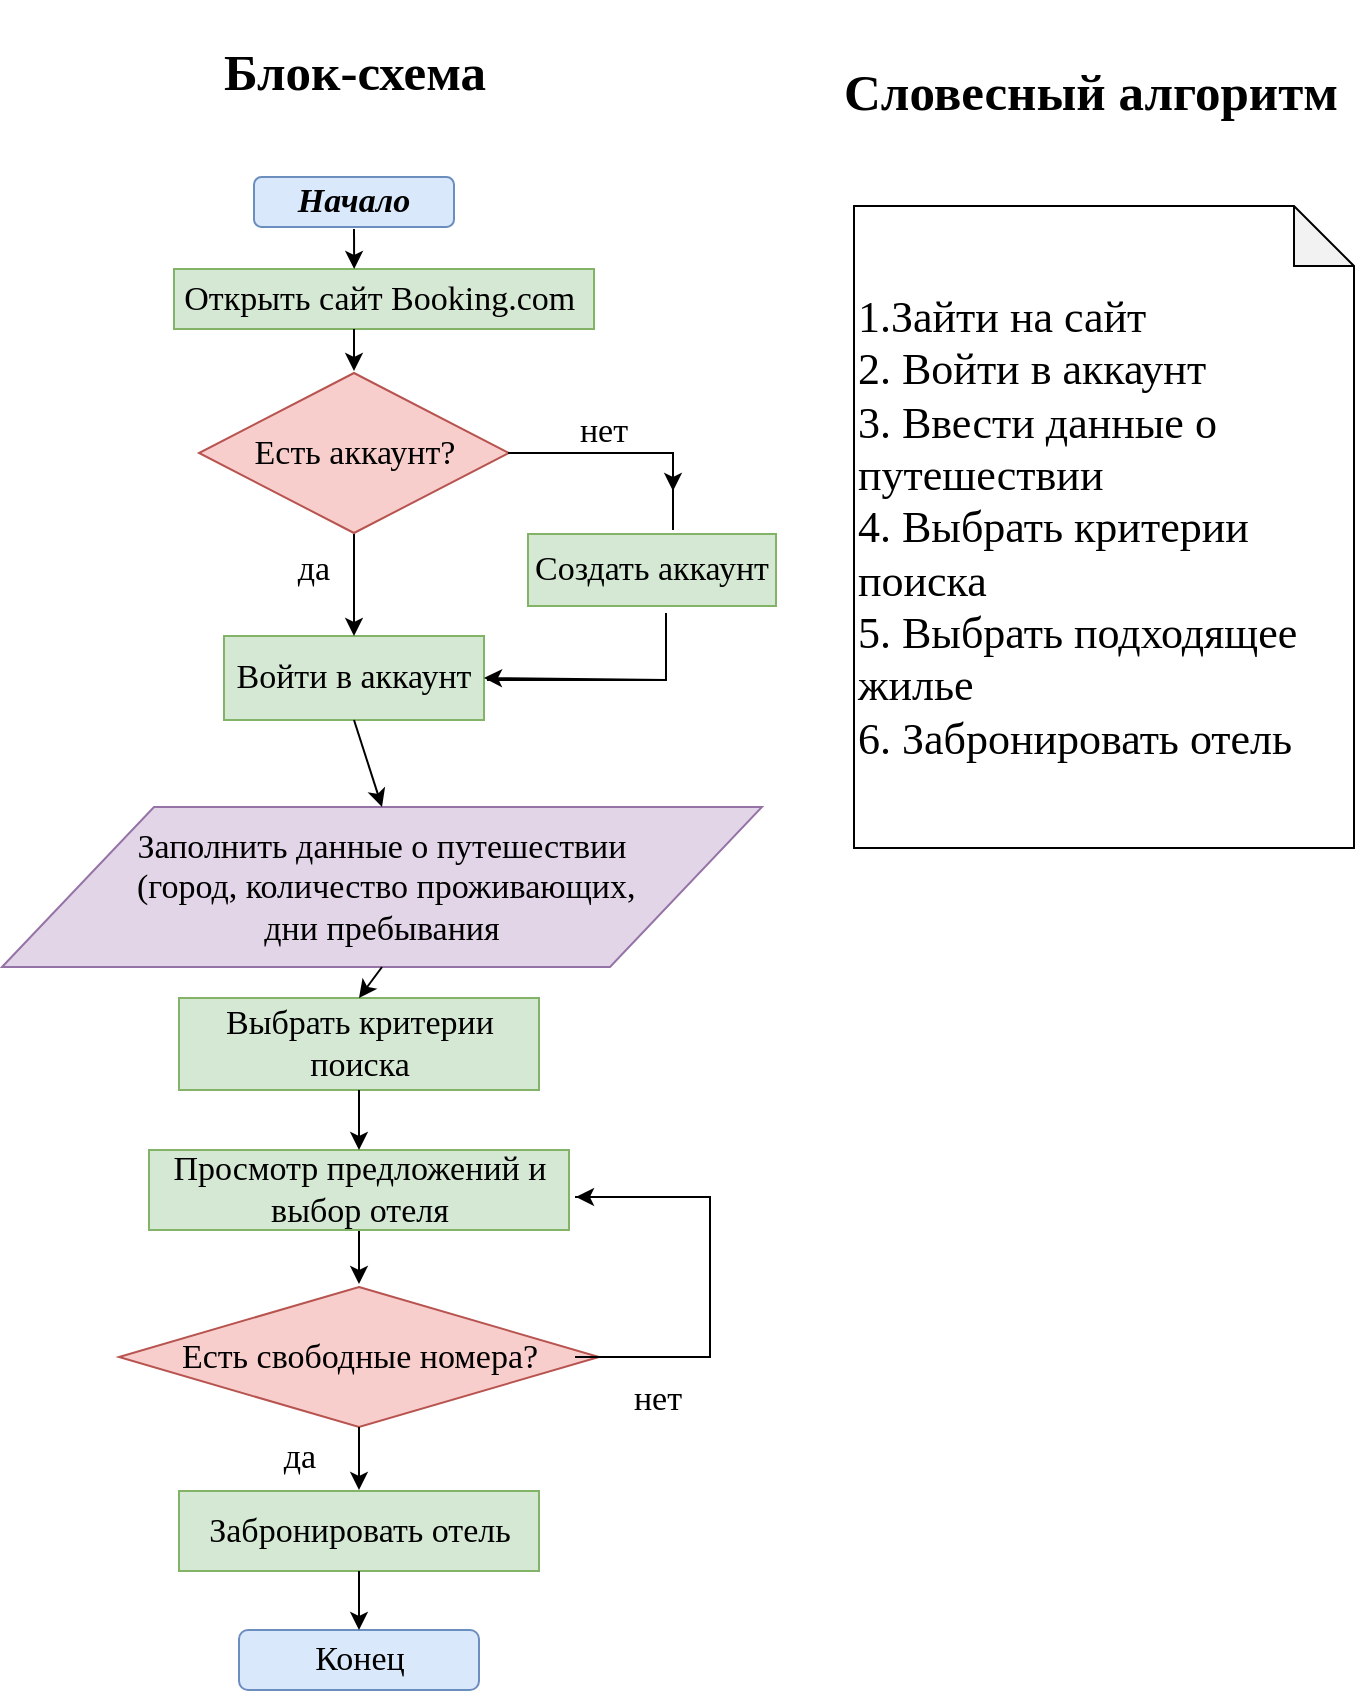 <mxfile pages="2" version="11.2.9" type="github"><diagram id="i-TQ1YH9dV-MGqonrTXq" name="Page-1"><mxGraphModel dx="814" dy="437" grid="1" gridSize="10" guides="1" tooltips="1" connect="1" arrows="1" fold="1" page="1" pageScale="1" pageWidth="827" pageHeight="1169" math="0" shadow="0"><root><mxCell id="0"/><mxCell id="1" parent="0"/><mxCell id="Zpsd4aXnypOJZu0_LiMG-1" value="Начало" style="rounded=1;whiteSpace=wrap;html=1;fontSize=17;fontStyle=3;fontFamily=Times New Roman;fillColor=#dae8fc;strokeColor=#6c8ebf;" parent="1" vertex="1"><mxGeometry x="250" y="211.5" width="100" height="25" as="geometry"/></mxCell><mxCell id="Zpsd4aXnypOJZu0_LiMG-3" value="Открыть сайт Booking.com&amp;nbsp;" style="rounded=0;whiteSpace=wrap;html=1;fontFamily=Times New Roman;fontSize=17;fillColor=#d5e8d4;strokeColor=#82b366;" parent="1" vertex="1"><mxGeometry x="210" y="257.5" width="210" height="30" as="geometry"/></mxCell><mxCell id="Zpsd4aXnypOJZu0_LiMG-4" value="" style="endArrow=classic;html=1;fontFamily=Times New Roman;fontSize=17;strokeWidth=1;entryX=0.429;entryY=0;entryDx=0;entryDy=0;entryPerimeter=0;" parent="1" target="Zpsd4aXnypOJZu0_LiMG-3" edge="1"><mxGeometry width="50" height="50" relative="1" as="geometry"><mxPoint x="300" y="237.5" as="sourcePoint"/><mxPoint x="300" y="252.5" as="targetPoint"/></mxGeometry></mxCell><mxCell id="DarymQNKlcN3rXeo3NZi-2" value="Есть аккаунт?" style="rhombus;whiteSpace=wrap;html=1;fontFamily=Times New Roman;fontSize=17;fillColor=#f8cecc;strokeColor=#b85450;" parent="1" vertex="1"><mxGeometry x="222.5" y="309.5" width="155" height="80" as="geometry"/></mxCell><mxCell id="DarymQNKlcN3rXeo3NZi-4" value="" style="endArrow=classic;html=1;strokeWidth=1;fontFamily=Times New Roman;fontSize=17;" parent="1" edge="1"><mxGeometry width="50" height="50" relative="1" as="geometry"><mxPoint x="300" y="287.5" as="sourcePoint"/><mxPoint x="300" y="308.5" as="targetPoint"/></mxGeometry></mxCell><mxCell id="DarymQNKlcN3rXeo3NZi-6" value="" style="shape=partialRectangle;whiteSpace=wrap;html=1;bottom=0;right=0;fillColor=none;fontFamily=Times New Roman;fontSize=17;direction=south;" parent="1" vertex="1"><mxGeometry x="377.5" y="349.5" width="82" height="38" as="geometry"/></mxCell><mxCell id="DarymQNKlcN3rXeo3NZi-7" value="Войти в аккаунт" style="rounded=0;whiteSpace=wrap;html=1;fontFamily=Times New Roman;fontSize=17;fillColor=#d5e8d4;strokeColor=#82b366;" parent="1" vertex="1"><mxGeometry x="235" y="441" width="130" height="42" as="geometry"/></mxCell><mxCell id="DarymQNKlcN3rXeo3NZi-8" value="Создать аккаунт" style="rounded=0;whiteSpace=wrap;html=1;fontFamily=Times New Roman;fontSize=17;fillColor=#d5e8d4;strokeColor=#82b366;" parent="1" vertex="1"><mxGeometry x="387" y="390" width="124" height="36" as="geometry"/></mxCell><mxCell id="DarymQNKlcN3rXeo3NZi-9" value="" style="endArrow=classic;html=1;strokeWidth=1;fontFamily=Times New Roman;fontSize=17;entryX=0.5;entryY=0;entryDx=0;entryDy=0;" parent="1" target="DarymQNKlcN3rXeo3NZi-7" edge="1"><mxGeometry width="50" height="50" relative="1" as="geometry"><mxPoint x="300" y="390" as="sourcePoint"/><mxPoint x="266" y="380" as="targetPoint"/></mxGeometry></mxCell><mxCell id="DarymQNKlcN3rXeo3NZi-10" value="" style="shape=partialRectangle;whiteSpace=wrap;html=1;top=0;left=0;fillColor=none;fontFamily=Times New Roman;fontSize=17;" parent="1" vertex="1"><mxGeometry x="367" y="430" width="89" height="33" as="geometry"/></mxCell><mxCell id="DarymQNKlcN3rXeo3NZi-17" value="Заполнить данные о путешествии&lt;br&gt;&amp;nbsp;(город, количество проживающих,&lt;br&gt;дни пребывания" style="shape=parallelogram;perimeter=parallelogramPerimeter;whiteSpace=wrap;html=1;fontFamily=Times New Roman;fontSize=17;align=center;fillColor=#e1d5e7;strokeColor=#9673a6;" parent="1" vertex="1"><mxGeometry x="124" y="526.5" width="380" height="80" as="geometry"/></mxCell><mxCell id="DarymQNKlcN3rXeo3NZi-18" value="" style="endArrow=classic;html=1;strokeWidth=1;fontFamily=Times New Roman;fontSize=17;entryX=0.5;entryY=0;entryDx=0;entryDy=0;exitX=0.5;exitY=1;exitDx=0;exitDy=0;" parent="1" source="DarymQNKlcN3rXeo3NZi-7" target="DarymQNKlcN3rXeo3NZi-17" edge="1"><mxGeometry width="50" height="50" relative="1" as="geometry"><mxPoint x="230" y="420" as="sourcePoint"/><mxPoint x="150" y="540" as="targetPoint"/></mxGeometry></mxCell><mxCell id="DarymQNKlcN3rXeo3NZi-19" value="Выбрать критерии поиска" style="rounded=0;whiteSpace=wrap;html=1;fontFamily=Times New Roman;fontSize=17;align=center;fillColor=#d5e8d4;strokeColor=#82b366;" parent="1" vertex="1"><mxGeometry x="212.5" y="622" width="180" height="46" as="geometry"/></mxCell><mxCell id="DarymQNKlcN3rXeo3NZi-31" value="" style="edgeStyle=orthogonalEdgeStyle;rounded=0;orthogonalLoop=1;jettySize=auto;html=1;strokeWidth=1;fontFamily=Times New Roman;fontSize=17;" parent="1" source="DarymQNKlcN3rXeo3NZi-21" edge="1"><mxGeometry relative="1" as="geometry"><mxPoint x="302.5" y="765" as="targetPoint"/></mxGeometry></mxCell><mxCell id="DarymQNKlcN3rXeo3NZi-21" value="Просмотр предложений и выбор отеля" style="rounded=0;whiteSpace=wrap;html=1;fontFamily=Times New Roman;fontSize=17;align=center;fillColor=#d5e8d4;strokeColor=#82b366;" parent="1" vertex="1"><mxGeometry x="197.5" y="698" width="210" height="40" as="geometry"/></mxCell><mxCell id="DarymQNKlcN3rXeo3NZi-30" value="Забронировать отель" style="rounded=0;whiteSpace=wrap;html=1;fontFamily=Times New Roman;fontSize=17;align=center;fillColor=#d5e8d4;strokeColor=#82b366;" parent="1" vertex="1"><mxGeometry x="212.5" y="868.5" width="180" height="40" as="geometry"/></mxCell><mxCell id="DarymQNKlcN3rXeo3NZi-20" value="" style="endArrow=classic;html=1;strokeWidth=1;fontFamily=Times New Roman;fontSize=17;exitX=0.5;exitY=1;exitDx=0;exitDy=0;entryX=0.5;entryY=0;entryDx=0;entryDy=0;" parent="1" source="DarymQNKlcN3rXeo3NZi-17" target="DarymQNKlcN3rXeo3NZi-19" edge="1"><mxGeometry width="50" height="50" relative="1" as="geometry"><mxPoint x="40" y="720" as="sourcePoint"/><mxPoint x="264" y="600" as="targetPoint"/></mxGeometry></mxCell><mxCell id="DarymQNKlcN3rXeo3NZi-25" value="нет" style="text;html=1;strokeColor=none;fillColor=none;align=center;verticalAlign=middle;whiteSpace=wrap;rounded=0;fontFamily=Times New Roman;fontSize=17;" parent="1" vertex="1"><mxGeometry x="405" y="329" width="40" height="20" as="geometry"/></mxCell><mxCell id="DarymQNKlcN3rXeo3NZi-26" value="да" style="text;html=1;strokeColor=none;fillColor=none;align=center;verticalAlign=middle;whiteSpace=wrap;rounded=0;fontFamily=Times New Roman;fontSize=17;" parent="1" vertex="1"><mxGeometry x="260" y="398" width="40" height="20" as="geometry"/></mxCell><mxCell id="DarymQNKlcN3rXeo3NZi-28" value="Есть свободные номера?" style="rhombus;whiteSpace=wrap;html=1;fontFamily=Times New Roman;fontSize=17;align=center;fillColor=#f8cecc;strokeColor=#b85450;" parent="1" vertex="1"><mxGeometry x="182.5" y="766.5" width="240" height="70" as="geometry"/></mxCell><mxCell id="DarymQNKlcN3rXeo3NZi-34" value="Конец" style="rounded=1;whiteSpace=wrap;html=1;fontFamily=Times New Roman;fontSize=17;align=center;fillColor=#dae8fc;strokeColor=#6c8ebf;" parent="1" vertex="1"><mxGeometry x="242.5" y="938" width="120" height="30" as="geometry"/></mxCell><mxCell id="DarymQNKlcN3rXeo3NZi-36" value="да" style="text;html=1;strokeColor=none;fillColor=none;align=center;verticalAlign=middle;whiteSpace=wrap;rounded=0;fontFamily=Times New Roman;fontSize=17;" parent="1" vertex="1"><mxGeometry x="252.5" y="836.5" width="40" height="31" as="geometry"/></mxCell><mxCell id="DarymQNKlcN3rXeo3NZi-37" value="нет" style="text;html=1;strokeColor=none;fillColor=none;align=center;verticalAlign=middle;whiteSpace=wrap;rounded=0;fontFamily=Times New Roman;fontSize=17;" parent="1" vertex="1"><mxGeometry x="431.5" y="813" width="40" height="20" as="geometry"/></mxCell><mxCell id="DarymQNKlcN3rXeo3NZi-42" value="" style="shape=partialRectangle;whiteSpace=wrap;html=1;bottom=1;right=1;left=1;top=0;fillColor=none;routingCenterX=-0.5;fontFamily=Times New Roman;fontSize=17;align=center;direction=north;" parent="1" vertex="1"><mxGeometry x="411" y="721.5" width="67" height="80" as="geometry"/></mxCell><mxCell id="DarymQNKlcN3rXeo3NZi-46" value="" style="endArrow=classic;html=1;strokeWidth=1;fontFamily=Times New Roman;fontSize=17;entryX=1;entryY=0;entryDx=0;entryDy=0;exitX=1;exitY=1;exitDx=0;exitDy=0;" parent="1" source="DarymQNKlcN3rXeo3NZi-42" target="DarymQNKlcN3rXeo3NZi-42" edge="1"><mxGeometry width="50" height="50" relative="1" as="geometry"><mxPoint x="448.5" y="768" as="sourcePoint"/><mxPoint x="469.5" y="678" as="targetPoint"/><Array as="points"/></mxGeometry></mxCell><mxCell id="DarymQNKlcN3rXeo3NZi-49" value="" style="endArrow=classic;html=1;strokeWidth=1;fontFamily=Times New Roman;fontSize=17;exitX=0.5;exitY=1;exitDx=0;exitDy=0;" parent="1" source="DarymQNKlcN3rXeo3NZi-28" edge="1"><mxGeometry width="50" height="50" relative="1" as="geometry"><mxPoint x="268.5" y="848" as="sourcePoint"/><mxPoint x="302.5" y="868" as="targetPoint"/></mxGeometry></mxCell><mxCell id="DarymQNKlcN3rXeo3NZi-51" value="" style="endArrow=classic;html=1;strokeWidth=1;fontFamily=Times New Roman;fontSize=17;exitX=0.5;exitY=1;exitDx=0;exitDy=0;" parent="1" source="DarymQNKlcN3rXeo3NZi-30" edge="1"><mxGeometry width="50" height="50" relative="1" as="geometry"><mxPoint x="78.5" y="1068" as="sourcePoint"/><mxPoint x="302.5" y="938" as="targetPoint"/></mxGeometry></mxCell><mxCell id="DarymQNKlcN3rXeo3NZi-52" value="" style="endArrow=classic;html=1;strokeWidth=1;fontFamily=Times New Roman;fontSize=17;exitX=0;exitY=0;exitDx=0;exitDy=0;entryX=0.5;entryY=0;entryDx=0;entryDy=0;" parent="1" source="DarymQNKlcN3rXeo3NZi-6" target="DarymQNKlcN3rXeo3NZi-6" edge="1"><mxGeometry width="50" height="50" relative="1" as="geometry"><mxPoint x="476" y="290" as="sourcePoint"/><mxPoint x="526" y="240" as="targetPoint"/></mxGeometry></mxCell><mxCell id="DarymQNKlcN3rXeo3NZi-53" value="" style="endArrow=classic;html=1;strokeWidth=1;fontFamily=Times New Roman;fontSize=17;entryX=1;entryY=0.5;entryDx=0;entryDy=0;exitX=1;exitY=1;exitDx=0;exitDy=0;" parent="1" source="DarymQNKlcN3rXeo3NZi-10" target="DarymQNKlcN3rXeo3NZi-7" edge="1"><mxGeometry width="50" height="50" relative="1" as="geometry"><mxPoint x="391.5" y="480" as="sourcePoint"/><mxPoint x="441.5" y="430" as="targetPoint"/></mxGeometry></mxCell><mxCell id="DarymQNKlcN3rXeo3NZi-56" value="" style="endArrow=classic;html=1;strokeWidth=1;fontFamily=Times New Roman;fontSize=17;exitX=0.5;exitY=1;exitDx=0;exitDy=0;" parent="1" source="DarymQNKlcN3rXeo3NZi-19" edge="1"><mxGeometry width="50" height="50" relative="1" as="geometry"><mxPoint x="143.5" y="708" as="sourcePoint"/><mxPoint x="302.5" y="698" as="targetPoint"/></mxGeometry></mxCell><mxCell id="DarymQNKlcN3rXeo3NZi-60" value="&lt;h2 style=&quot;font-size: 24px&quot;&gt;&lt;/h2&gt;&lt;h3 style=&quot;font-size: 22px&quot;&gt;&lt;span style=&quot;font-weight: normal&quot;&gt;1.Зайти на сайт&lt;br&gt;&lt;/span&gt;&lt;span style=&quot;font-weight: normal&quot;&gt;2. Войти в аккаунт&lt;br&gt;&lt;/span&gt;&lt;span style=&quot;font-weight: normal&quot;&gt;3. Ввести данные о путешествии&lt;br&gt;&lt;/span&gt;&lt;span style=&quot;font-weight: normal&quot;&gt;4. Выбрать критерии поиска&lt;br&gt;&lt;/span&gt;&lt;span style=&quot;font-weight: normal&quot;&gt;5. Выбрать подходящее жилье&lt;br&gt;&lt;/span&gt;&lt;span style=&quot;font-weight: normal&quot;&gt;6. Забронировать отель&lt;/span&gt;&lt;/h3&gt;" style="shape=note;whiteSpace=wrap;html=1;backgroundOutline=1;darkOpacity=0.05;fontFamily=Times New Roman;fontSize=17;align=left;" parent="1" vertex="1"><mxGeometry x="550" y="226" width="250" height="321" as="geometry"/></mxCell><mxCell id="DarymQNKlcN3rXeo3NZi-61" value="&lt;h2&gt;Блок-схема&lt;/h2&gt;" style="text;html=1;strokeColor=none;fillColor=none;align=center;verticalAlign=middle;whiteSpace=wrap;rounded=0;fontFamily=Times New Roman;fontSize=17;" parent="1" vertex="1"><mxGeometry x="213.5" y="150" width="173" height="20" as="geometry"/></mxCell><mxCell id="DarymQNKlcN3rXeo3NZi-62" value="&lt;h2&gt;&lt;b&gt;Словесный алгоритм&lt;/b&gt;&lt;/h2&gt;" style="text;html=1;strokeColor=none;fillColor=none;align=center;verticalAlign=middle;whiteSpace=wrap;rounded=0;fontFamily=Times New Roman;fontSize=17;" parent="1" vertex="1"><mxGeometry x="540" y="160" width="257" height="20" as="geometry"/></mxCell></root></mxGraphModel></diagram><diagram id="8xMVNlmUM3XSBvMBJkl6" name="Page-2"><mxGraphModel dx="472" dy="437" grid="1" gridSize="10" guides="1" tooltips="1" connect="1" arrows="1" fold="1" page="1" pageScale="1" pageWidth="827" pageHeight="1169" math="0" shadow="0"><root><mxCell id="wujRgciv2e42ZSp12xCW-0"/><mxCell id="wujRgciv2e42ZSp12xCW-1" parent="wujRgciv2e42ZSp12xCW-0"/></root></mxGraphModel></diagram></mxfile>